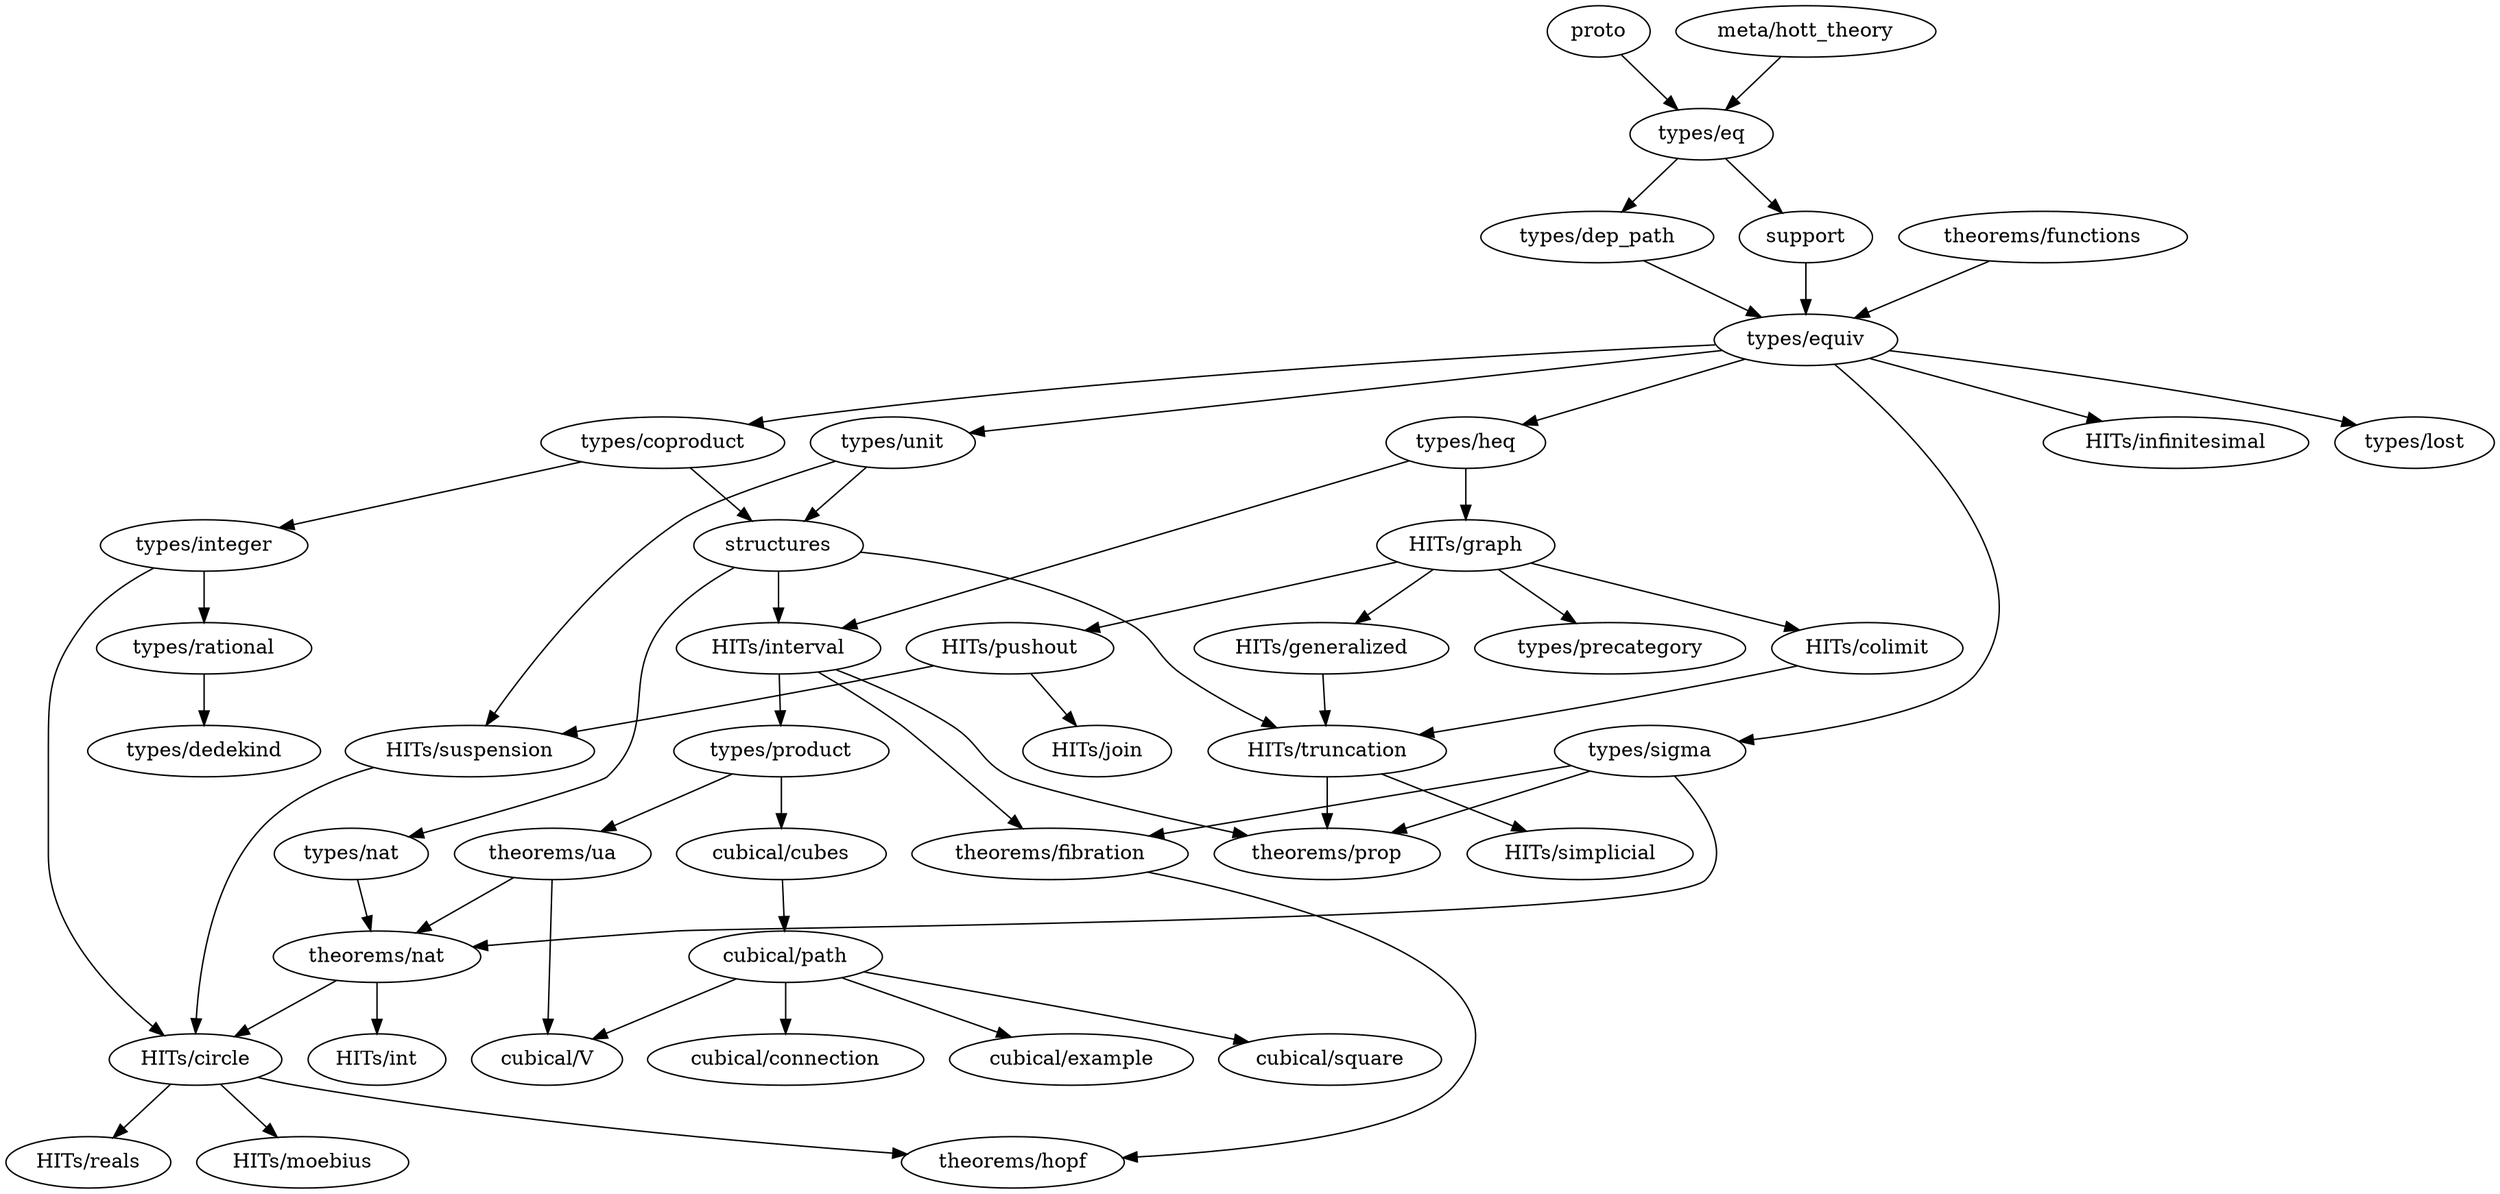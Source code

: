 digraph dependency_map {
  proto -> "types/eq"
  "meta/hott_theory" -> "types/eq"
  support -> "types/equiv"
  structures -> {
    "HITs/interval",
    "HITs/truncation",
    "types/nat"
  }

  subgraph types {
    "types/coproduct" -> { "types/integer", structures }
    "types/dedekind"
    "types/dep_path" -> "types/equiv"
    "types/eq" -> { "types/dep_path", support }
    "types/equiv" -> {
      "types/heq",
      "HITs/infinitesimal",
      "types/coproduct",
      "types/lost",
      "types/unit",
      "types/sigma"
    }
    "types/heq" -> {
      "HITs/interval",
      "HITs/graph"
    }
    "types/integer" -> {
      "HITs/circle",
      "types/rational"
    }
    "types/lost"
    "types/nat" -> { "theorems/nat" }
    "types/product" -> { "cubical/cubes", "theorems/ua" }
    "types/rational" -> { "types/dedekind" }
    "types/sigma" -> { "theorems/fibration", "theorems/prop", "theorems/nat" }
    "types/unit" -> { structures, "HITs/suspension" }
  }

  subgraph HITs {
    "HITs/circle" -> { "theorems/hopf", "HITs/moebius", "HITs/reals" }
    "HITs/colimit" -> "HITs/truncation"
    "HITs/generalized" -> "HITs/truncation"
    "HITs/graph" -> {
      "HITs/colimit",
      "HITs/generalized",
      "HITs/pushout",
      "types/precategory"
    }
    "HITs/infinitesimal"
    "HITs/interval" -> {
      "types/product",
      "theorems/prop",
      "theorems/fibration"
    }
    "HITs/join"
    "HITs/moebius"
    "HITs/pushout" -> {
      "HITs/join",
      "HITs/suspension"
    }
    "HITs/reals"
    "HITs/simplicial"
    "HITs/suspension" -> "HITs/circle"
    "HITs/truncation" -> {
      "theorems/prop",
      "HITs/simplicial"
    }
  }

  subgraph cubical {
    "cubical/connection"
    "cubical/cubes" -> "cubical/path"
    "cubical/example"
    "cubical/path" -> {
      "cubical/square",
      "cubical/example",
      "cubical/V",
      "cubical/connection"
    }
    "cubical/square"
    "cubical/V"
  }

  subgraph theorems {
    "theorems/fibration" -> { "theorems/hopf" }
    "theorems/functions" -> { "types/equiv" }
    "theorems/hopf"
    "theorems/nat" -> { "HITs/circle", "HITs/int" }
    "theorems/prop"
    "theorems/ua" -> { "theorems/nat", "cubical/V" }
  }
}